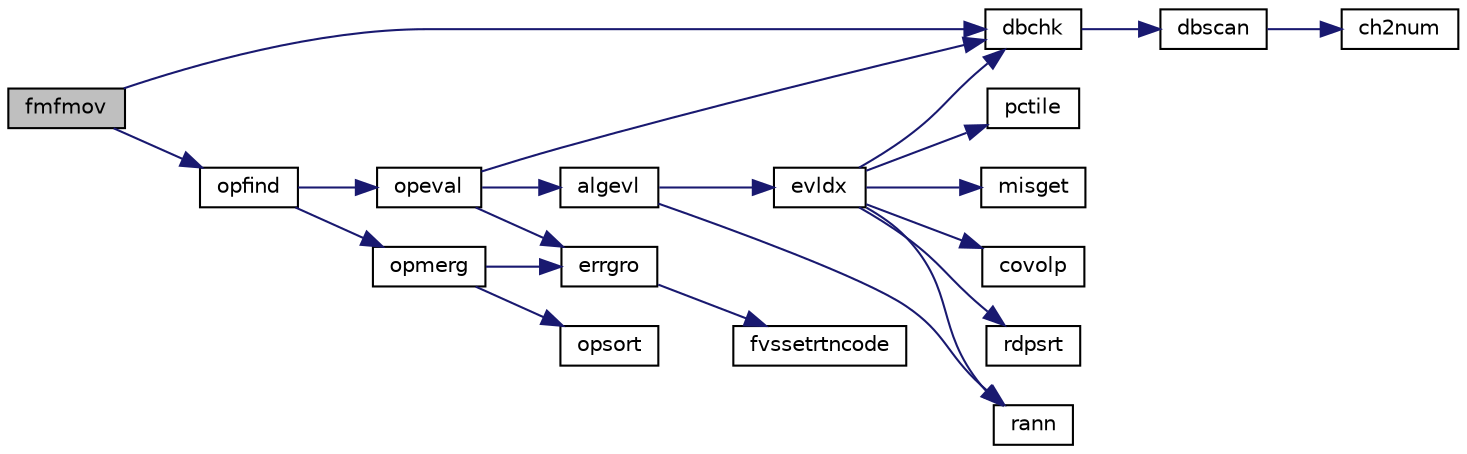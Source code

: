 digraph "fmfmov"
{
  edge [fontname="Helvetica",fontsize="10",labelfontname="Helvetica",labelfontsize="10"];
  node [fontname="Helvetica",fontsize="10",shape=record];
  rankdir="LR";
  Node1 [label="fmfmov",height=0.2,width=0.4,color="black", fillcolor="grey75", style="filled", fontcolor="black"];
  Node1 -> Node2 [color="midnightblue",fontsize="10",style="solid",fontname="Helvetica"];
  Node2 [label="dbchk",height=0.2,width=0.4,color="black", fillcolor="white", style="filled",URL="$dbchk_8f.html#a50e82b8d87ebaeb63d8e1abab05bc20b"];
  Node2 -> Node3 [color="midnightblue",fontsize="10",style="solid",fontname="Helvetica"];
  Node3 [label="dbscan",height=0.2,width=0.4,color="black", fillcolor="white", style="filled",URL="$dbscan_8f.html#a18f1eb65a1dbf6141e44b1ac4a10757e"];
  Node3 -> Node4 [color="midnightblue",fontsize="10",style="solid",fontname="Helvetica"];
  Node4 [label="ch2num",height=0.2,width=0.4,color="black", fillcolor="white", style="filled",URL="$ch2num_8f.html#acc5a9987290b4e6c8cfe65bd2cd93540"];
  Node1 -> Node5 [color="midnightblue",fontsize="10",style="solid",fontname="Helvetica"];
  Node5 [label="opfind",height=0.2,width=0.4,color="black", fillcolor="white", style="filled",URL="$opfind_8f.html#a324ef558c0f597354b656e718563559e"];
  Node5 -> Node6 [color="midnightblue",fontsize="10",style="solid",fontname="Helvetica"];
  Node6 [label="opmerg",height=0.2,width=0.4,color="black", fillcolor="white", style="filled",URL="$opmerg_8f.html#a5d8719ff40889d676ef5684c77e348bf"];
  Node6 -> Node7 [color="midnightblue",fontsize="10",style="solid",fontname="Helvetica"];
  Node7 [label="errgro",height=0.2,width=0.4,color="black", fillcolor="white", style="filled",URL="$errgro_8f.html#a638bc8982f252f2894cb512c31d9890a"];
  Node7 -> Node8 [color="midnightblue",fontsize="10",style="solid",fontname="Helvetica"];
  Node8 [label="fvssetrtncode",height=0.2,width=0.4,color="black", fillcolor="white", style="filled",URL="$cmdline_8f.html#a079170808ee3336a99645e9e57dfe5a9"];
  Node6 -> Node9 [color="midnightblue",fontsize="10",style="solid",fontname="Helvetica"];
  Node9 [label="opsort",height=0.2,width=0.4,color="black", fillcolor="white", style="filled",URL="$opsort_8f.html#a6681e6cd0f66844e47a1ea085ef16452"];
  Node5 -> Node10 [color="midnightblue",fontsize="10",style="solid",fontname="Helvetica"];
  Node10 [label="opeval",height=0.2,width=0.4,color="black", fillcolor="white", style="filled",URL="$opeval_8f.html#a7f578a6ee493fc264a7af83a1fbdb14f"];
  Node10 -> Node2 [color="midnightblue",fontsize="10",style="solid",fontname="Helvetica"];
  Node10 -> Node11 [color="midnightblue",fontsize="10",style="solid",fontname="Helvetica"];
  Node11 [label="algevl",height=0.2,width=0.4,color="black", fillcolor="white", style="filled",URL="$algevl_8f.html#af247fcf48bbb347b22ae4f542c7b8ff4"];
  Node11 -> Node12 [color="midnightblue",fontsize="10",style="solid",fontname="Helvetica"];
  Node12 [label="rann",height=0.2,width=0.4,color="black", fillcolor="white", style="filled",URL="$rann_8f.html#adcf580f559b80223c24308901aeda3c0"];
  Node11 -> Node13 [color="midnightblue",fontsize="10",style="solid",fontname="Helvetica"];
  Node13 [label="evldx",height=0.2,width=0.4,color="black", fillcolor="white", style="filled",URL="$evldx_8f.html#adb0d63ac59f362dfb6e7b6cf34509669"];
  Node13 -> Node12 [color="midnightblue",fontsize="10",style="solid",fontname="Helvetica"];
  Node13 -> Node2 [color="midnightblue",fontsize="10",style="solid",fontname="Helvetica"];
  Node13 -> Node14 [color="midnightblue",fontsize="10",style="solid",fontname="Helvetica"];
  Node14 [label="misget",height=0.2,width=0.4,color="black", fillcolor="white", style="filled",URL="$misget_8f.html#a1287765232a4e41af838bb4967b34007"];
  Node13 -> Node15 [color="midnightblue",fontsize="10",style="solid",fontname="Helvetica"];
  Node15 [label="covolp",height=0.2,width=0.4,color="black", fillcolor="white", style="filled",URL="$covolp_8f.html#a03e184cd2613360b70dd021f8da2f5d6"];
  Node13 -> Node16 [color="midnightblue",fontsize="10",style="solid",fontname="Helvetica"];
  Node16 [label="rdpsrt",height=0.2,width=0.4,color="black", fillcolor="white", style="filled",URL="$rdpsrt_8f.html#a0f0c79b72af19ed56f74ee89ecae6877"];
  Node13 -> Node17 [color="midnightblue",fontsize="10",style="solid",fontname="Helvetica"];
  Node17 [label="pctile",height=0.2,width=0.4,color="black", fillcolor="white", style="filled",URL="$pctile_8f.html#a12d7263064b7cef81de7e72852800b83"];
  Node10 -> Node7 [color="midnightblue",fontsize="10",style="solid",fontname="Helvetica"];
}
